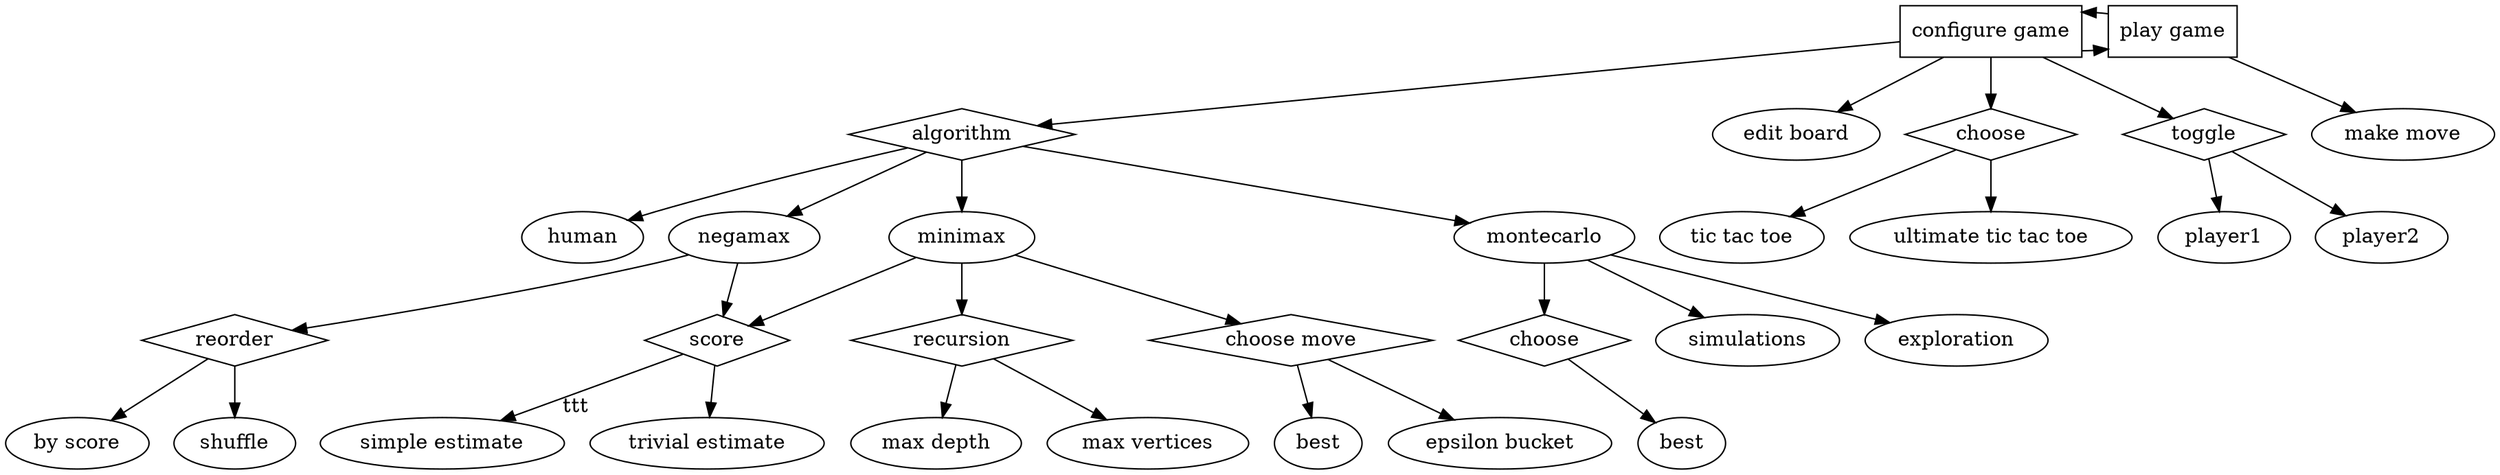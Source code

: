 digraph ui {
    "game" [label = "configure game", shape = box]
    "game" -> choose, choose2, algorithm, play_game, "edit board"
    choose [shape = diamond]
    choose -> "tic tac toe", "ultimate tic tac toe"
    choose2 [label = toggle, shape = diamond]
    choose2 -> "player1", "player2" 
    play_game [label = "play game", shape = box]
    { rank = same; game, play_game }
    play_game -> game, "make move"
    algorithm [label = algorithm, shape = diamond]
    algorithm -> human, minimax, negamax, montecarlo
    score [shape = diamond]
    recursion [shape = diamond]
    "choose move" [shape = diamond]
    minimax -> score, recursion, "choose move"
    recursion -> "max depth", "max vertices"
    "choose move" -> best, "epsilon bucket"
    score -> "trivial estimate", "simple estimate"
    "trivial estimate" [xlabel = ttt]
    reorder [shape = diamond]
    reorder -> shuffle, "by score"
    negamax -> score, reorder
    mc_choose [label = choose, shape = diamond]
    montecarlo -> mc_choose, simulations, exploration
    mc_best [label = best]
    mc_choose -> mc_best
}
